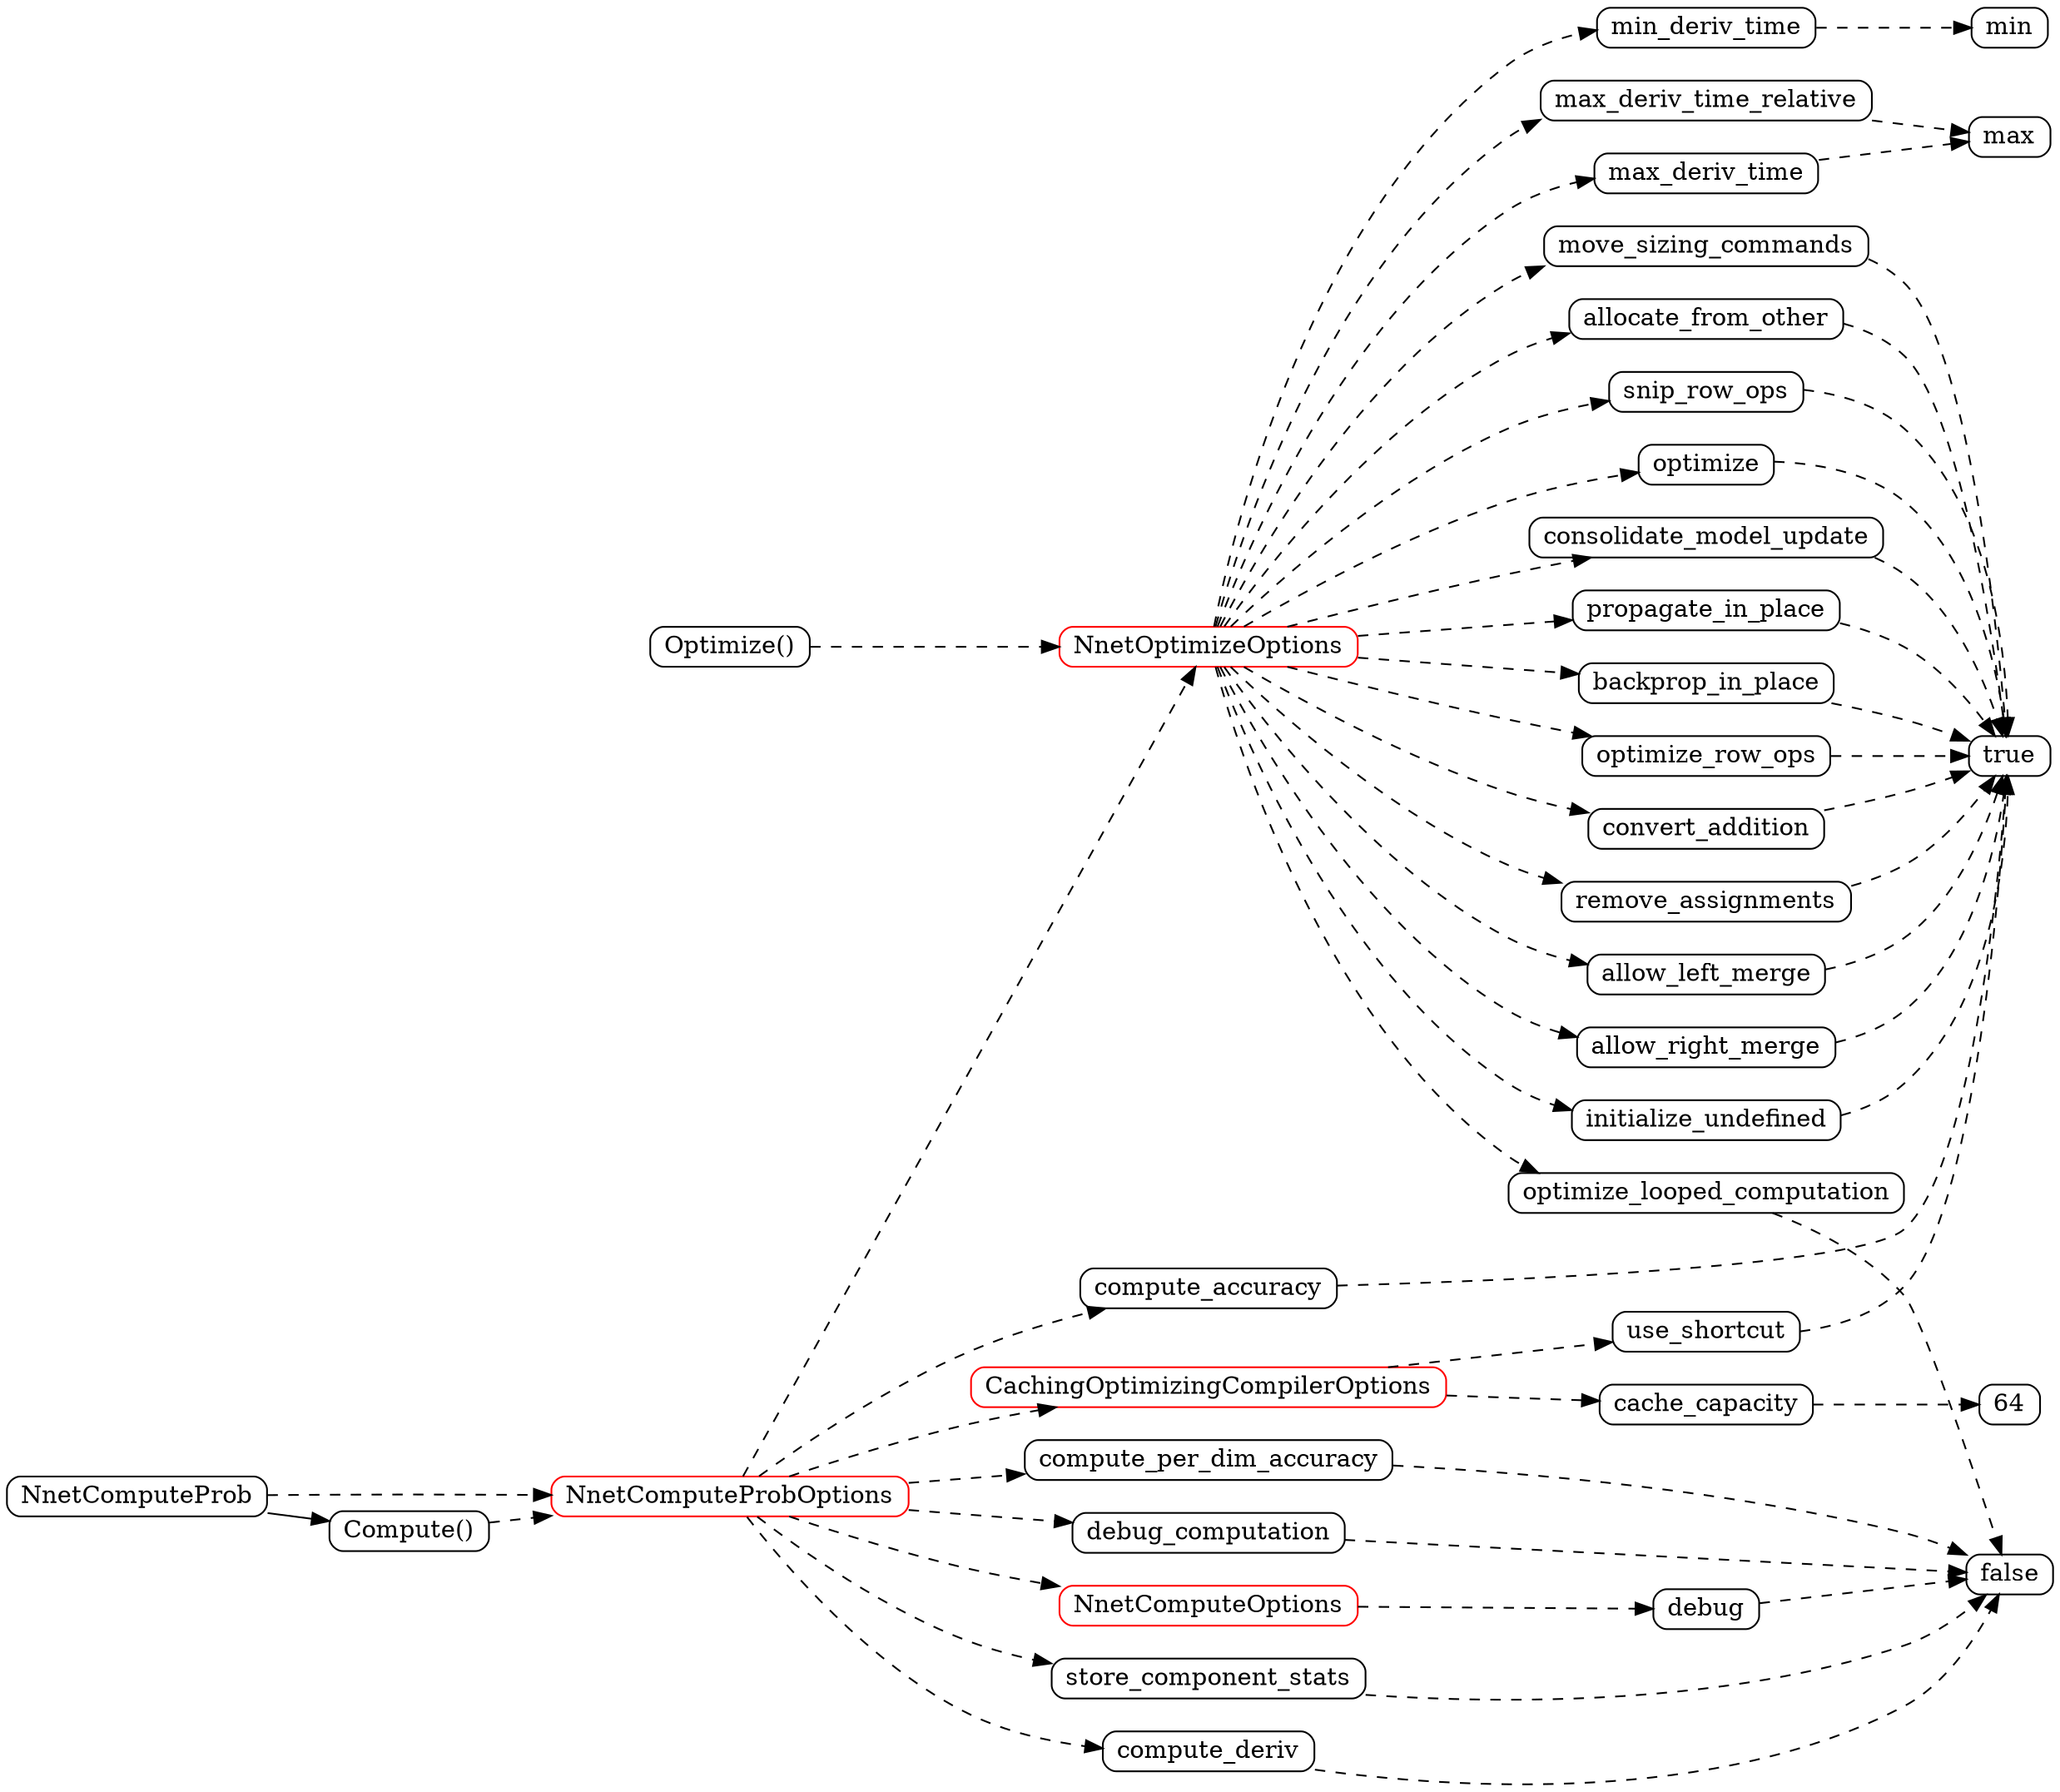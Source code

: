 digraph CompileGraph{
        rankdir = LR
        node[shape=Mrecord, width=.1, height=.1]
        edge[style=dashed]


        NnetComputeProbOptions[color=red]
        NnetOptimizeOptions[color=red]
        NnetComputeOptions[color=red]
        CachingOptimizingCompilerOptions[color=red]
        
        NnetComputeProb -> NnetComputeProbOptions
        NnetComputeProb -> Compute[style=filled]

        Compute[label="Compute()"]

        NnetComputeProbOptions ->   NnetOptimizeOptions
        NnetComputeProbOptions ->   NnetComputeOptions
        NnetComputeProbOptions ->   CachingOptimizingCompilerOptions


        Compute -> NnetComputeProbOptions
        

        NnetComputeProbOptions -> debug_computation -> false
        NnetComputeProbOptions -> compute_deriv -> false
        NnetComputeProbOptions -> compute_accuracy -> true 
        NnetComputeProbOptions -> store_component_stats -> false
        NnetComputeProbOptions -> compute_per_dim_accuracy -> false



        Optimize[label="Optimize()"]
        Optimize -> NnetOptimizeOptions
        
        NnetOptimizeOptions ->       optimize -> true
        NnetOptimizeOptions ->       consolidate_model_update -> true
        NnetOptimizeOptions ->       propagate_in_place -> true
        NnetOptimizeOptions ->       backprop_in_place -> true
        NnetOptimizeOptions ->       optimize_row_ops -> true
        NnetOptimizeOptions ->       convert_addition -> true
        NnetOptimizeOptions ->       remove_assignments -> true
        NnetOptimizeOptions ->       allow_left_merge -> true
        NnetOptimizeOptions ->       allow_right_merge -> true
        NnetOptimizeOptions ->       initialize_undefined -> true
        NnetOptimizeOptions ->       move_sizing_commands -> true
        NnetOptimizeOptions ->       allocate_from_other -> true
        NnetOptimizeOptions ->       min_deriv_time -> min
        NnetOptimizeOptions ->       max_deriv_time -> max
        NnetOptimizeOptions ->       max_deriv_time_relative -> max
        NnetOptimizeOptions ->       snip_row_ops -> true
        NnetOptimizeOptions ->       optimize_looped_computation -> false


        
        NnetComputeOptions -> debug -> false


        CachingOptimizingCompilerOptions -> use_shortcut -> true
        CachingOptimizingCompilerOptions -> cache_capacity -> 64



       


}
